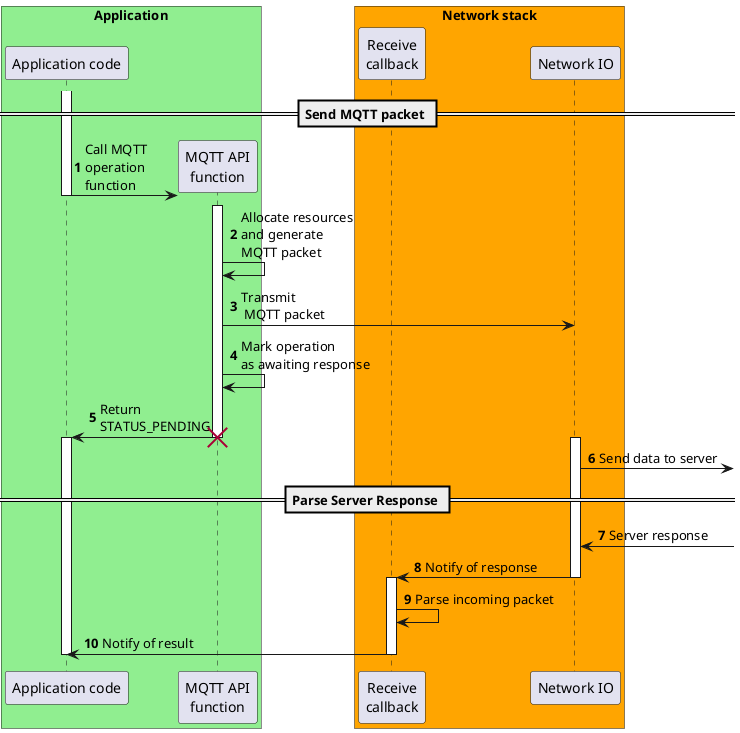 @startuml
skinparam classFontSize 8
skinparam classFontName Helvetica
autonumber

box "Application" #LightGreen
    participant "Application code" as application
    create participant "MQTT API\nfunction" as api
end box

box "Network stack" #Orange
    participant "Receive\ncallback" as receive_callback
    participant "Network IO" as network
end box

== Send MQTT packet ==
activate application
application -> api: Call MQTT\noperation\nfunction
deactivate application
activate api
api -> api: Allocate resources\nand generate\nMQTT packet
api -> network: Transmit\n MQTT packet
api -> api: Mark operation\nas awaiting response
api -> application: Return\nSTATUS_PENDING
destroy api
activate application
activate network
network -> : Send data to server

== Parse Server Response ==
network <- : Server response
network -> receive_callback: Notify of response
deactivate network
activate receive_callback
receive_callback -> receive_callback: Parse incoming packet
receive_callback -> application: Notify of result
deactivate receive_callback
deactivate application

@enduml
